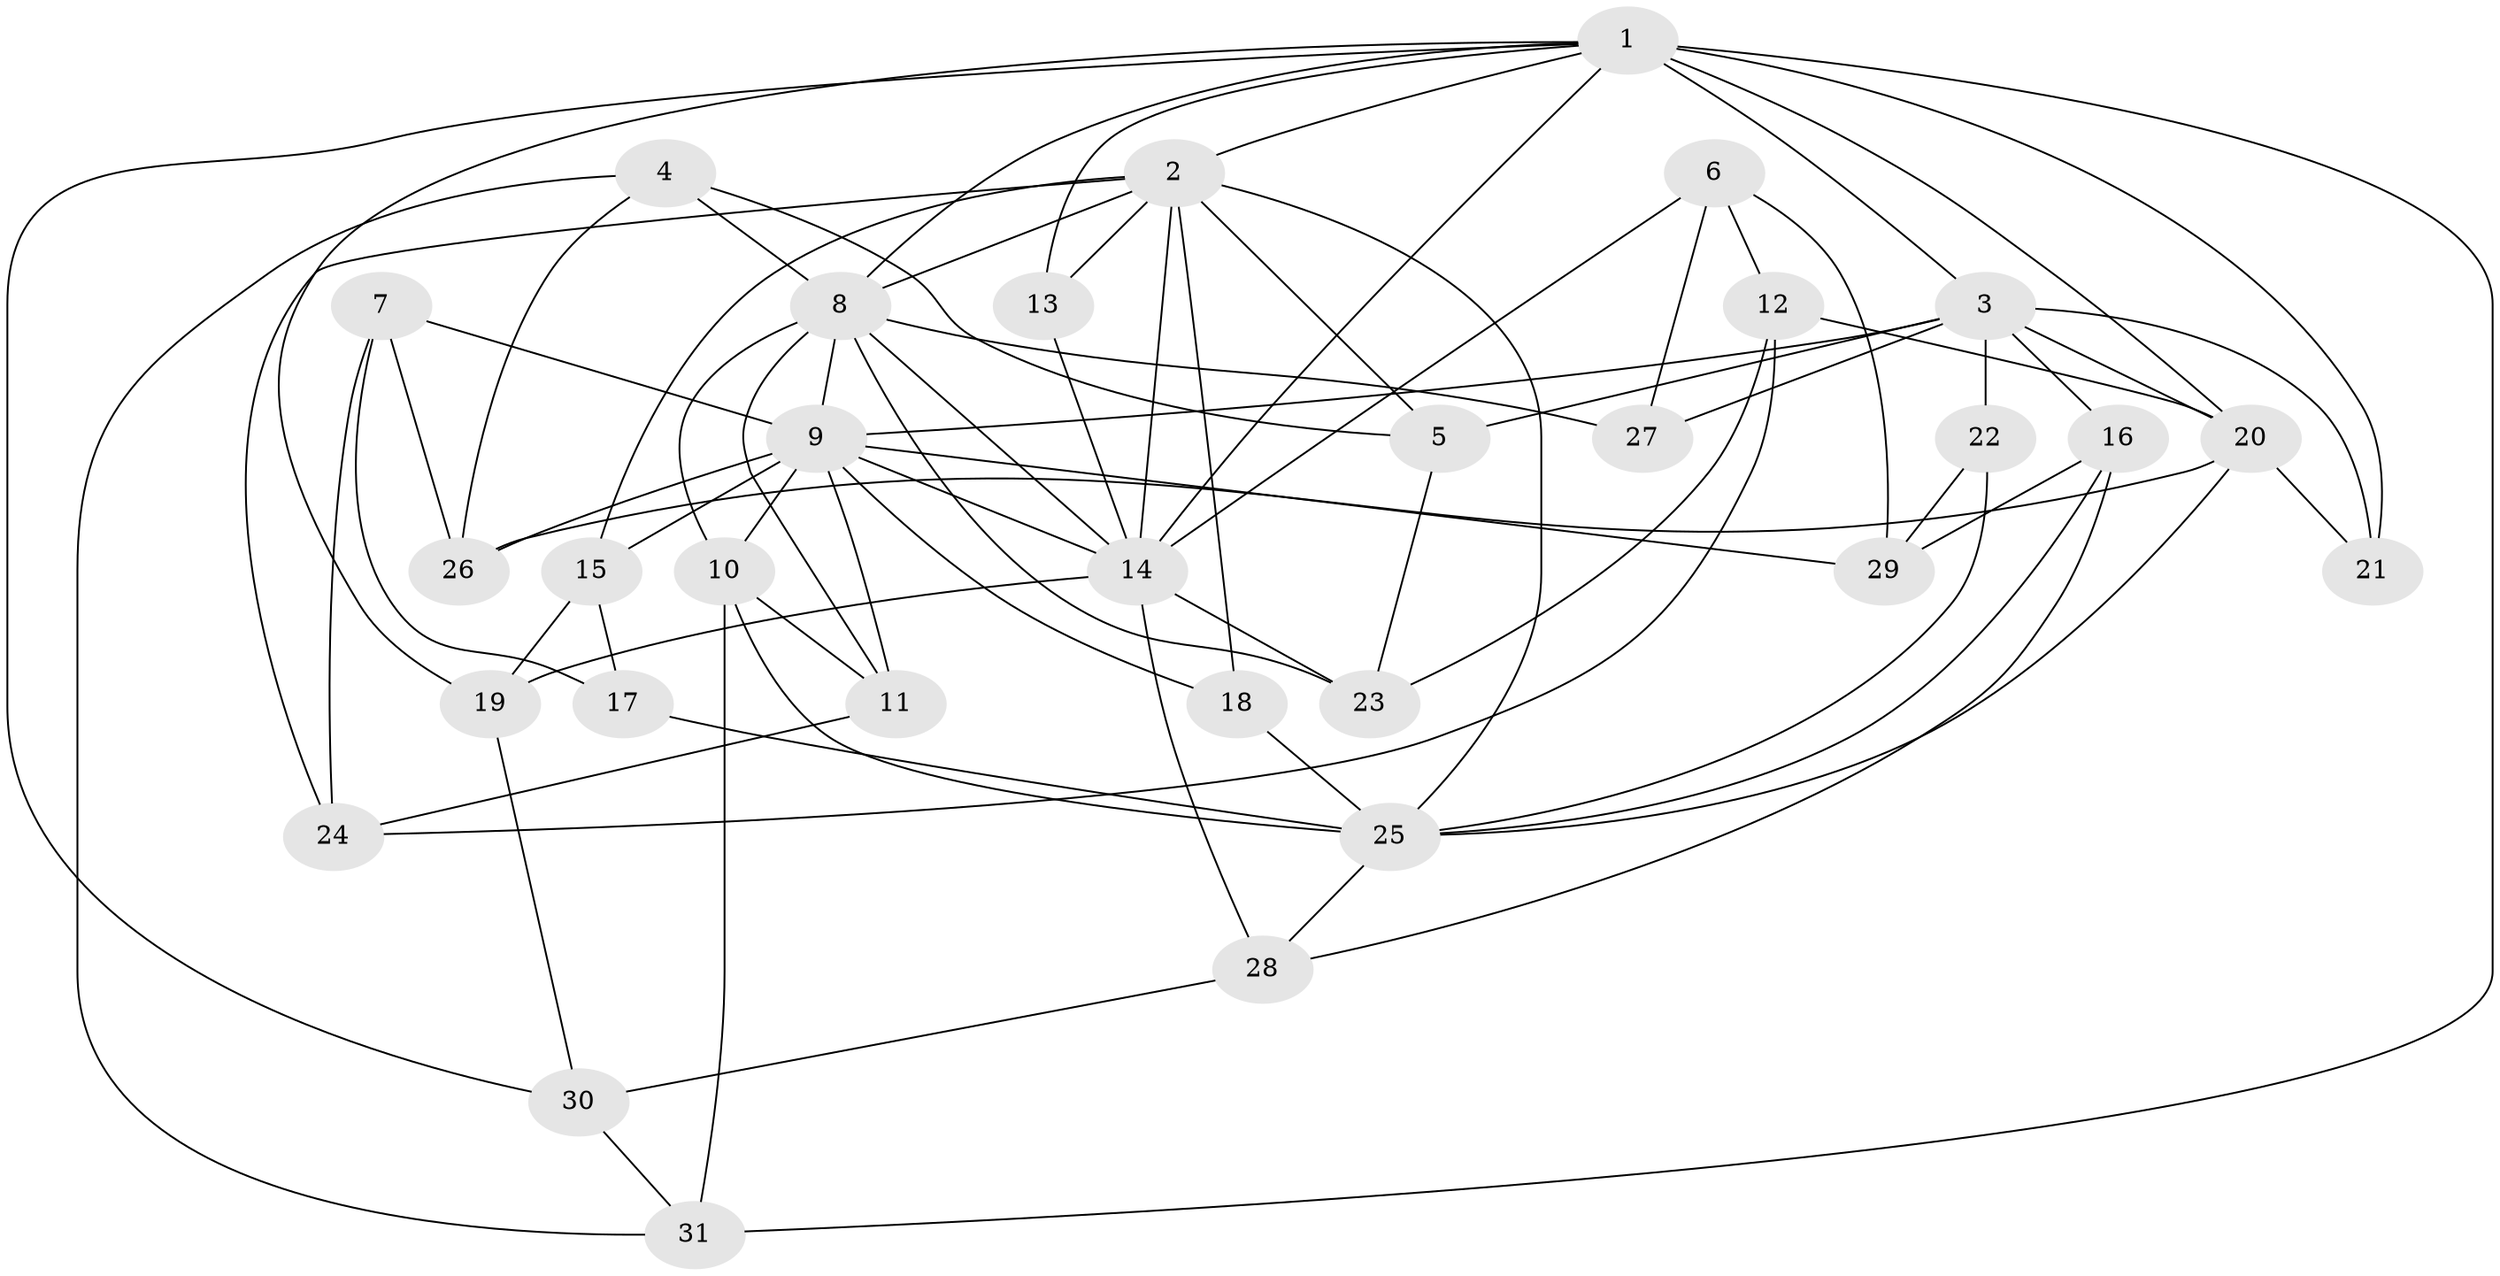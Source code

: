 // original degree distribution, {4: 1.0}
// Generated by graph-tools (version 1.1) at 2025/38/03/09/25 02:38:19]
// undirected, 31 vertices, 78 edges
graph export_dot {
graph [start="1"]
  node [color=gray90,style=filled];
  1;
  2;
  3;
  4;
  5;
  6;
  7;
  8;
  9;
  10;
  11;
  12;
  13;
  14;
  15;
  16;
  17;
  18;
  19;
  20;
  21;
  22;
  23;
  24;
  25;
  26;
  27;
  28;
  29;
  30;
  31;
  1 -- 2 [weight=1.0];
  1 -- 3 [weight=1.0];
  1 -- 8 [weight=1.0];
  1 -- 13 [weight=1.0];
  1 -- 14 [weight=1.0];
  1 -- 19 [weight=1.0];
  1 -- 20 [weight=2.0];
  1 -- 21 [weight=2.0];
  1 -- 30 [weight=1.0];
  1 -- 31 [weight=1.0];
  2 -- 5 [weight=1.0];
  2 -- 8 [weight=1.0];
  2 -- 13 [weight=2.0];
  2 -- 14 [weight=1.0];
  2 -- 15 [weight=1.0];
  2 -- 18 [weight=1.0];
  2 -- 24 [weight=1.0];
  2 -- 25 [weight=3.0];
  3 -- 5 [weight=1.0];
  3 -- 9 [weight=1.0];
  3 -- 16 [weight=1.0];
  3 -- 20 [weight=2.0];
  3 -- 21 [weight=1.0];
  3 -- 22 [weight=2.0];
  3 -- 27 [weight=1.0];
  4 -- 5 [weight=1.0];
  4 -- 8 [weight=1.0];
  4 -- 26 [weight=1.0];
  4 -- 31 [weight=1.0];
  5 -- 23 [weight=1.0];
  6 -- 12 [weight=1.0];
  6 -- 14 [weight=1.0];
  6 -- 27 [weight=1.0];
  6 -- 29 [weight=1.0];
  7 -- 9 [weight=1.0];
  7 -- 17 [weight=1.0];
  7 -- 24 [weight=1.0];
  7 -- 26 [weight=1.0];
  8 -- 9 [weight=1.0];
  8 -- 10 [weight=2.0];
  8 -- 11 [weight=1.0];
  8 -- 14 [weight=2.0];
  8 -- 23 [weight=1.0];
  8 -- 27 [weight=2.0];
  9 -- 10 [weight=1.0];
  9 -- 11 [weight=3.0];
  9 -- 14 [weight=1.0];
  9 -- 15 [weight=1.0];
  9 -- 18 [weight=1.0];
  9 -- 26 [weight=1.0];
  9 -- 29 [weight=1.0];
  10 -- 11 [weight=1.0];
  10 -- 25 [weight=1.0];
  10 -- 31 [weight=1.0];
  11 -- 24 [weight=1.0];
  12 -- 20 [weight=1.0];
  12 -- 23 [weight=1.0];
  12 -- 24 [weight=1.0];
  13 -- 14 [weight=1.0];
  14 -- 19 [weight=1.0];
  14 -- 23 [weight=1.0];
  14 -- 28 [weight=1.0];
  15 -- 17 [weight=1.0];
  15 -- 19 [weight=1.0];
  16 -- 25 [weight=1.0];
  16 -- 28 [weight=1.0];
  16 -- 29 [weight=1.0];
  17 -- 25 [weight=2.0];
  18 -- 25 [weight=2.0];
  19 -- 30 [weight=1.0];
  20 -- 21 [weight=1.0];
  20 -- 25 [weight=1.0];
  20 -- 26 [weight=1.0];
  22 -- 25 [weight=1.0];
  22 -- 29 [weight=1.0];
  25 -- 28 [weight=1.0];
  28 -- 30 [weight=1.0];
  30 -- 31 [weight=1.0];
}
